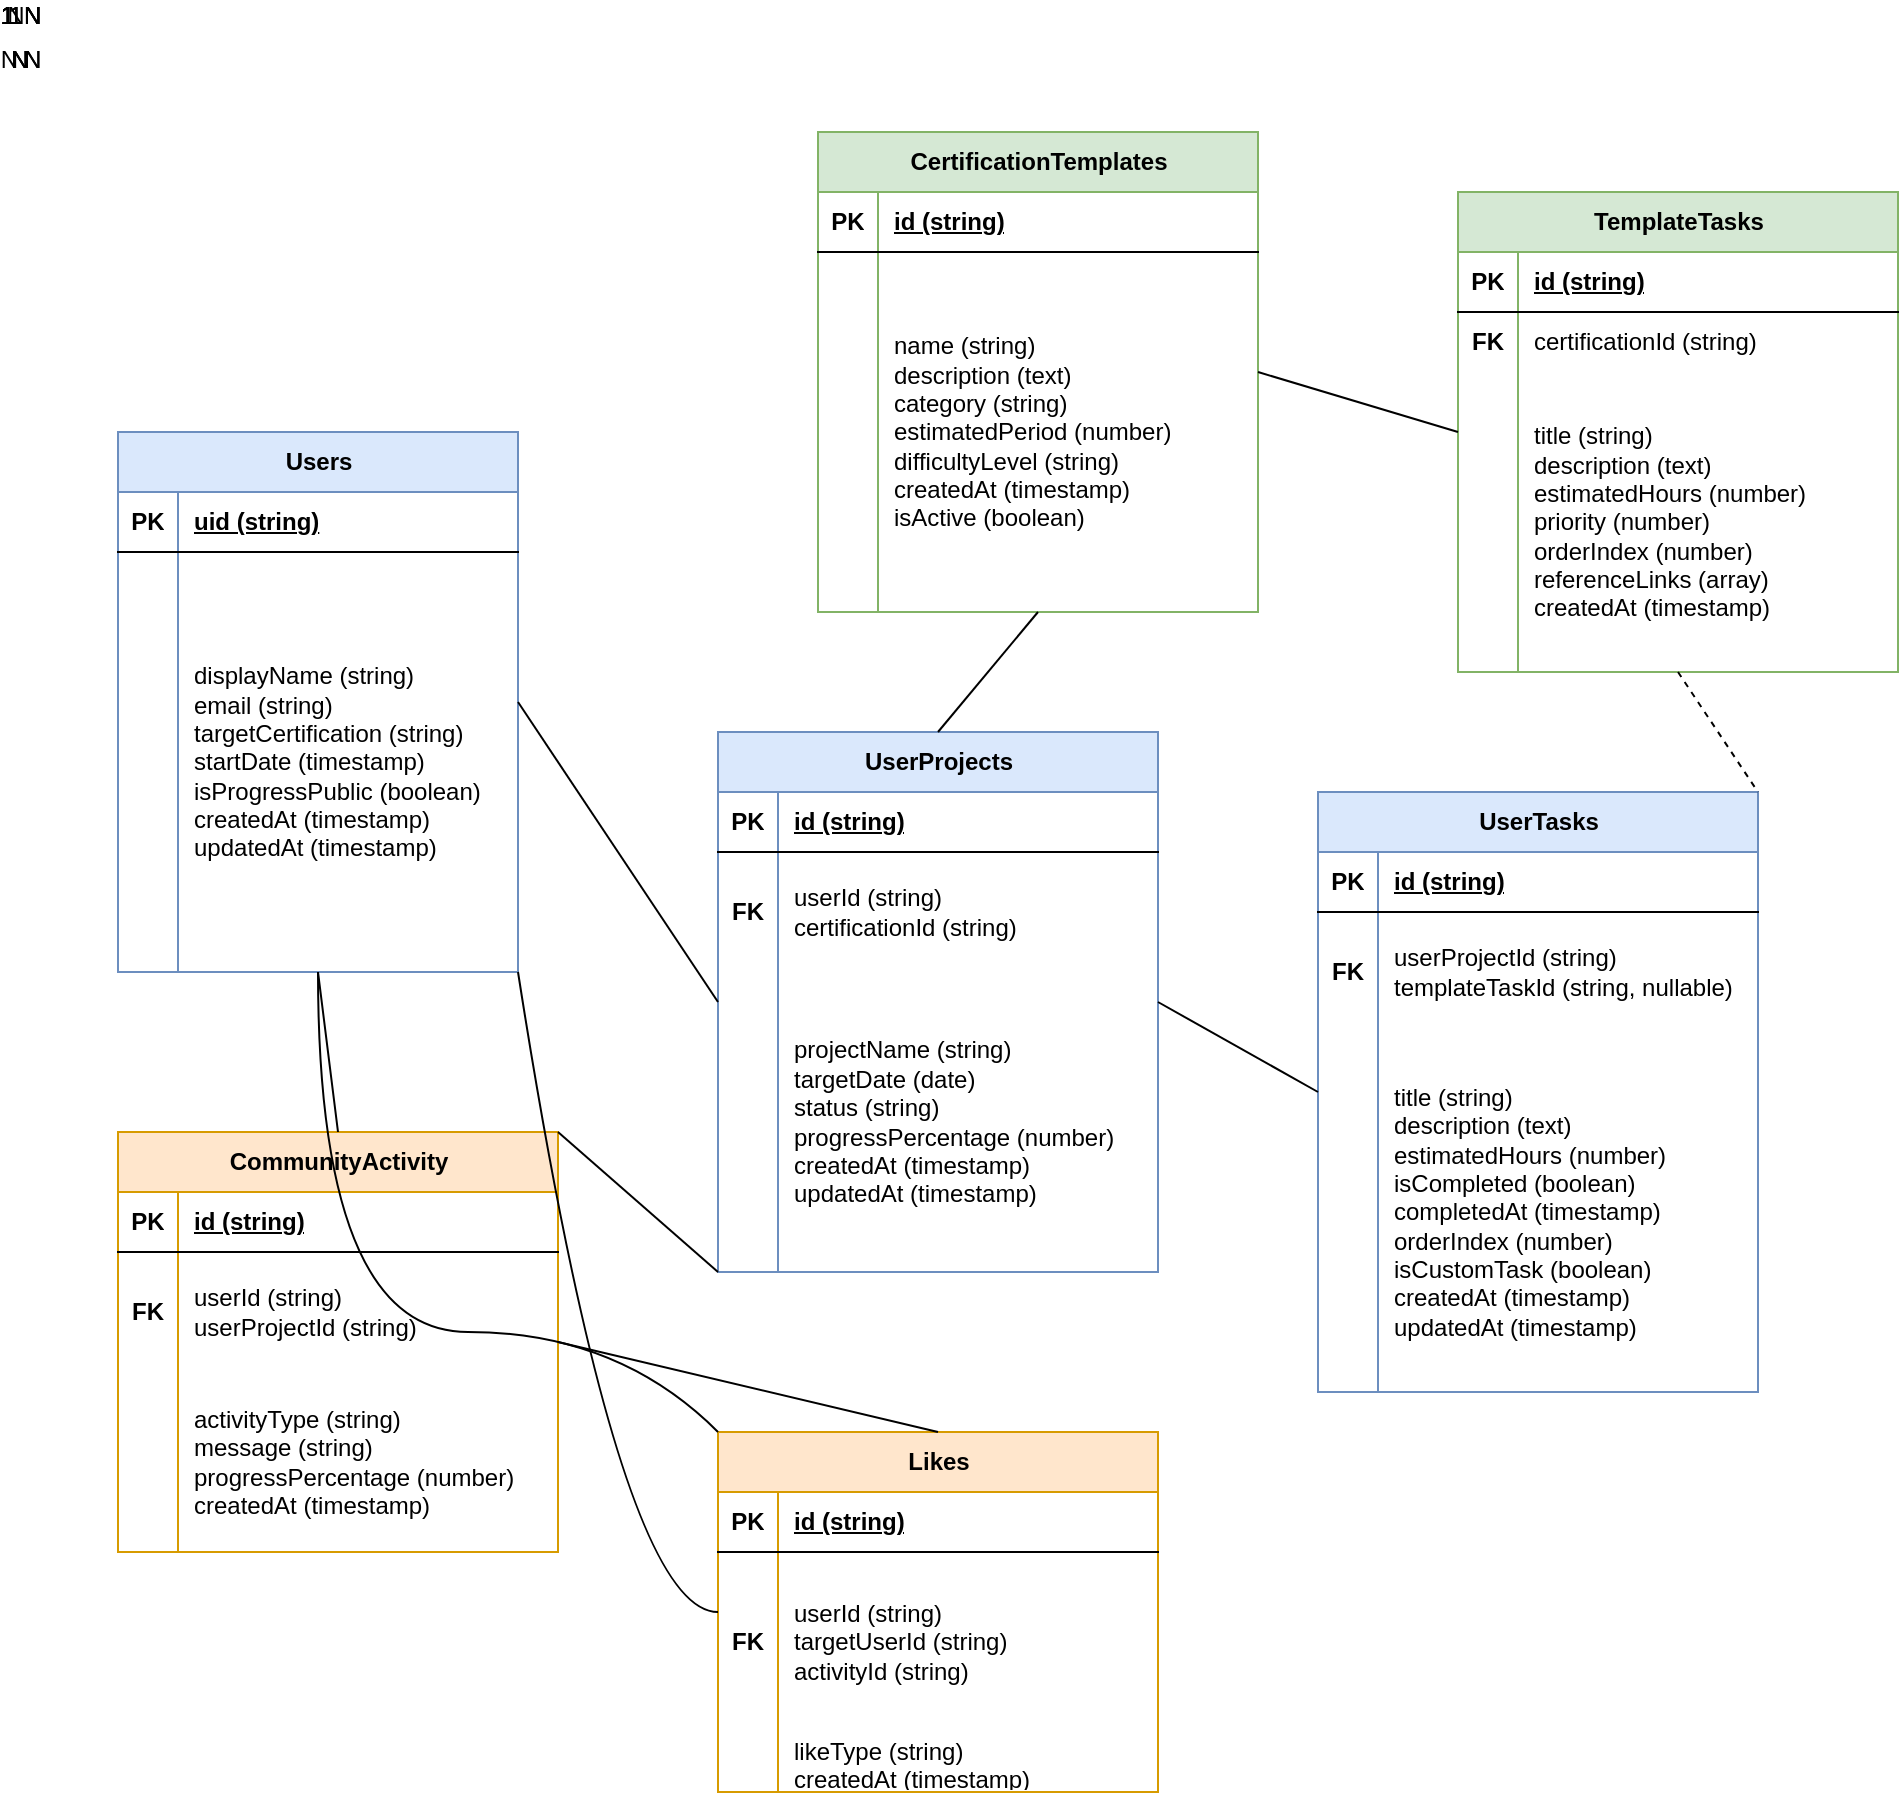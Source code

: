 <mxfile>
    <diagram id="_DZeZV4canNf_0KFYUl-" name="CertPath ER図">
        <mxGraphModel dx="1500" dy="900" grid="1" gridSize="10" guides="1" tooltips="1" connect="1" arrows="1" fold="1" page="1" pageScale="1" pageWidth="1169" pageHeight="827" math="0" shadow="0">
            <root>
                <mxCell id="0"/>
                <mxCell id="1" parent="0"/>
                
                <!-- Users Entity -->
                <mxCell id="users" value="Users" style="shape=table;startSize=30;container=1;collapsible=1;childLayout=tableLayout;fixedRows=1;rowLines=0;fontStyle=1;align=center;resizeLast=1;html=1;fillColor=#dae8fc;strokeColor=#6c8ebf;" vertex="1" parent="1">
                    <mxGeometry x="50" y="200" width="200" height="270" as="geometry"/>
                </mxCell>
                <mxCell id="users_pk" value="" style="shape=tableRow;horizontal=0;startSize=0;swimlaneHead=0;swimlaneBody=0;fillColor=none;collapsible=0;dropTarget=0;points=[[0,0.5],[1,0.5]];portConstraint=eastwest;top=0;left=0;right=0;bottom=1;" vertex="1" parent="users">
                    <mxGeometry y="30" width="200" height="30" as="geometry"/>
                </mxCell>
                <mxCell id="users_pk_label" value="PK" style="shape=partialRectangle;connectable=0;fillColor=none;top=0;left=0;bottom=0;right=0;fontStyle=1;overflow=hidden;whiteSpace=wrap;html=1;" vertex="1" parent="users_pk">
                    <mxGeometry width="30" height="30" as="geometry"/>
                </mxCell>
                <mxCell id="users_uid" value="uid (string)" style="shape=partialRectangle;connectable=0;fillColor=none;top=0;left=0;bottom=0;right=0;align=left;spacingLeft=6;fontStyle=5;overflow=hidden;whiteSpace=wrap;html=1;" vertex="1" parent="users_pk">
                    <mxGeometry x="30" width="170" height="30" as="geometry"/>
                </mxCell>
                <mxCell id="users_attrs" value="" style="shape=tableRow;horizontal=0;startSize=0;swimlaneHead=0;swimlaneBody=0;fillColor=none;collapsible=0;dropTarget=0;points=[[0,0.5],[1,0.5]];portConstraint=eastwest;top=0;left=0;right=0;bottom=0;" vertex="1" parent="users">
                    <mxGeometry y="60" width="200" height="210" as="geometry"/>
                </mxCell>
                <mxCell id="users_attrs_empty" value="" style="shape=partialRectangle;connectable=0;fillColor=none;top=0;left=0;bottom=0;right=0;overflow=hidden;whiteSpace=wrap;html=1;" vertex="1" parent="users_attrs">
                    <mxGeometry width="30" height="210" as="geometry"/>
                </mxCell>
                <mxCell id="users_attrs_list" value="displayName (string)&#10;email (string)&#10;targetCertification (string)&#10;startDate (timestamp)&#10;isProgressPublic (boolean)&#10;createdAt (timestamp)&#10;updatedAt (timestamp)" style="shape=partialRectangle;connectable=0;fillColor=none;top=0;left=0;bottom=0;right=0;align=left;spacingLeft=6;overflow=hidden;whiteSpace=wrap;html=1;" vertex="1" parent="users_attrs">
                    <mxGeometry x="30" width="170" height="210" as="geometry"/>
                </mxCell>

                <!-- CertificationTemplates Entity -->
                <mxCell id="cert_templates" value="CertificationTemplates" style="shape=table;startSize=30;container=1;collapsible=1;childLayout=tableLayout;fixedRows=1;rowLines=0;fontStyle=1;align=center;resizeLast=1;html=1;fillColor=#d5e8d4;strokeColor=#82b366;" vertex="1" parent="1">
                    <mxGeometry x="400" y="50" width="220" height="240" as="geometry"/>
                </mxCell>
                <mxCell id="cert_templates_pk" value="" style="shape=tableRow;horizontal=0;startSize=0;swimlaneHead=0;swimlaneBody=0;fillColor=none;collapsible=0;dropTarget=0;points=[[0,0.5],[1,0.5]];portConstraint=eastwest;top=0;left=0;right=0;bottom=1;" vertex="1" parent="cert_templates">
                    <mxGeometry y="30" width="220" height="30" as="geometry"/>
                </mxCell>
                <mxCell id="cert_templates_pk_label" value="PK" style="shape=partialRectangle;connectable=0;fillColor=none;top=0;left=0;bottom=0;right=0;fontStyle=1;overflow=hidden;whiteSpace=wrap;html=1;" vertex="1" parent="cert_templates_pk">
                    <mxGeometry width="30" height="30" as="geometry"/>
                </mxCell>
                <mxCell id="cert_templates_id" value="id (string)" style="shape=partialRectangle;connectable=0;fillColor=none;top=0;left=0;bottom=0;right=0;align=left;spacingLeft=6;fontStyle=5;overflow=hidden;whiteSpace=wrap;html=1;" vertex="1" parent="cert_templates_pk">
                    <mxGeometry x="30" width="190" height="30" as="geometry"/>
                </mxCell>
                <mxCell id="cert_templates_attrs" value="" style="shape=tableRow;horizontal=0;startSize=0;swimlaneHead=0;swimlaneBody=0;fillColor=none;collapsible=0;dropTarget=0;points=[[0,0.5],[1,0.5]];portConstraint=eastwest;top=0;left=0;right=0;bottom=0;" vertex="1" parent="cert_templates">
                    <mxGeometry y="60" width="220" height="180" as="geometry"/>
                </mxCell>
                <mxCell id="cert_templates_attrs_empty" value="" style="shape=partialRectangle;connectable=0;fillColor=none;top=0;left=0;bottom=0;right=0;overflow=hidden;whiteSpace=wrap;html=1;" vertex="1" parent="cert_templates_attrs">
                    <mxGeometry width="30" height="180" as="geometry"/>
                </mxCell>
                <mxCell id="cert_templates_attrs_list" value="name (string)&#10;description (text)&#10;category (string)&#10;estimatedPeriod (number)&#10;difficultyLevel (string)&#10;createdAt (timestamp)&#10;isActive (boolean)" style="shape=partialRectangle;connectable=0;fillColor=none;top=0;left=0;bottom=0;right=0;align=left;spacingLeft=6;overflow=hidden;whiteSpace=wrap;html=1;" vertex="1" parent="cert_templates_attrs">
                    <mxGeometry x="30" width="190" height="180" as="geometry"/>
                </mxCell>

                <!-- TemplateTasks Entity -->
                <mxCell id="template_tasks" value="TemplateTasks" style="shape=table;startSize=30;container=1;collapsible=1;childLayout=tableLayout;fixedRows=1;rowLines=0;fontStyle=1;align=center;resizeLast=1;html=1;fillColor=#d5e8d4;strokeColor=#82b366;" vertex="1" parent="1">
                    <mxGeometry x="720" y="80" width="220" height="240" as="geometry"/>
                </mxCell>
                <mxCell id="template_tasks_pk" value="" style="shape=tableRow;horizontal=0;startSize=0;swimlaneHead=0;swimlaneBody=0;fillColor=none;collapsible=0;dropTarget=0;points=[[0,0.5],[1,0.5]];portConstraint=eastwest;top=0;left=0;right=0;bottom=1;" vertex="1" parent="template_tasks">
                    <mxGeometry y="30" width="220" height="30" as="geometry"/>
                </mxCell>
                <mxCell id="template_tasks_pk_label" value="PK" style="shape=partialRectangle;connectable=0;fillColor=none;top=0;left=0;bottom=0;right=0;fontStyle=1;overflow=hidden;whiteSpace=wrap;html=1;" vertex="1" parent="template_tasks_pk">
                    <mxGeometry width="30" height="30" as="geometry"/>
                </mxCell>
                <mxCell id="template_tasks_id" value="id (string)" style="shape=partialRectangle;connectable=0;fillColor=none;top=0;left=0;bottom=0;right=0;align=left;spacingLeft=6;fontStyle=5;overflow=hidden;whiteSpace=wrap;html=1;" vertex="1" parent="template_tasks_pk">
                    <mxGeometry x="30" width="190" height="30" as="geometry"/>
                </mxCell>
                <mxCell id="template_tasks_fk" value="" style="shape=tableRow;horizontal=0;startSize=0;swimlaneHead=0;swimlaneBody=0;fillColor=none;collapsible=0;dropTarget=0;points=[[0,0.5],[1,0.5]];portConstraint=eastwest;top=0;left=0;right=0;bottom=0;" vertex="1" parent="template_tasks">
                    <mxGeometry y="60" width="220" height="30" as="geometry"/>
                </mxCell>
                <mxCell id="template_tasks_fk_label" value="FK" style="shape=partialRectangle;connectable=0;fillColor=none;top=0;left=0;bottom=0;right=0;fontStyle=1;overflow=hidden;whiteSpace=wrap;html=1;" vertex="1" parent="template_tasks_fk">
                    <mxGeometry width="30" height="30" as="geometry"/>
                </mxCell>
                <mxCell id="template_tasks_cert_id" value="certificationId (string)" style="shape=partialRectangle;connectable=0;fillColor=none;top=0;left=0;bottom=0;right=0;align=left;spacingLeft=6;overflow=hidden;whiteSpace=wrap;html=1;" vertex="1" parent="template_tasks_fk">
                    <mxGeometry x="30" width="190" height="30" as="geometry"/>
                </mxCell>
                <mxCell id="template_tasks_attrs" value="" style="shape=tableRow;horizontal=0;startSize=0;swimlaneHead=0;swimlaneBody=0;fillColor=none;collapsible=0;dropTarget=0;points=[[0,0.5],[1,0.5]];portConstraint=eastwest;top=0;left=0;right=0;bottom=0;" vertex="1" parent="template_tasks">
                    <mxGeometry y="90" width="220" height="150" as="geometry"/>
                </mxCell>
                <mxCell id="template_tasks_attrs_empty" value="" style="shape=partialRectangle;connectable=0;fillColor=none;top=0;left=0;bottom=0;right=0;overflow=hidden;whiteSpace=wrap;html=1;" vertex="1" parent="template_tasks_attrs">
                    <mxGeometry width="30" height="150" as="geometry"/>
                </mxCell>
                <mxCell id="template_tasks_attrs_list" value="title (string)&#10;description (text)&#10;estimatedHours (number)&#10;priority (number)&#10;orderIndex (number)&#10;referenceLinks (array)&#10;createdAt (timestamp)" style="shape=partialRectangle;connectable=0;fillColor=none;top=0;left=0;bottom=0;right=0;align=left;spacingLeft=6;overflow=hidden;whiteSpace=wrap;html=1;" vertex="1" parent="template_tasks_attrs">
                    <mxGeometry x="30" width="190" height="150" as="geometry"/>
                </mxCell>

                <!-- UserProjects Entity -->
                <mxCell id="user_projects" value="UserProjects" style="shape=table;startSize=30;container=1;collapsible=1;childLayout=tableLayout;fixedRows=1;rowLines=0;fontStyle=1;align=center;resizeLast=1;html=1;fillColor=#dae8fc;strokeColor=#6c8ebf;" vertex="1" parent="1">
                    <mxGeometry x="350" y="350" width="220" height="270" as="geometry"/>
                </mxCell>
                <mxCell id="user_projects_pk" value="" style="shape=tableRow;horizontal=0;startSize=0;swimlaneHead=0;swimlaneBody=0;fillColor=none;collapsible=0;dropTarget=0;points=[[0,0.5],[1,0.5]];portConstraint=eastwest;top=0;left=0;right=0;bottom=1;" vertex="1" parent="user_projects">
                    <mxGeometry y="30" width="220" height="30" as="geometry"/>
                </mxCell>
                <mxCell id="user_projects_pk_label" value="PK" style="shape=partialRectangle;connectable=0;fillColor=none;top=0;left=0;bottom=0;right=0;fontStyle=1;overflow=hidden;whiteSpace=wrap;html=1;" vertex="1" parent="user_projects_pk">
                    <mxGeometry width="30" height="30" as="geometry"/>
                </mxCell>
                <mxCell id="user_projects_id" value="id (string)" style="shape=partialRectangle;connectable=0;fillColor=none;top=0;left=0;bottom=0;right=0;align=left;spacingLeft=6;fontStyle=5;overflow=hidden;whiteSpace=wrap;html=1;" vertex="1" parent="user_projects_pk">
                    <mxGeometry x="30" width="190" height="30" as="geometry"/>
                </mxCell>
                <mxCell id="user_projects_fks" value="" style="shape=tableRow;horizontal=0;startSize=0;swimlaneHead=0;swimlaneBody=0;fillColor=none;collapsible=0;dropTarget=0;points=[[0,0.5],[1,0.5]];portConstraint=eastwest;top=0;left=0;right=0;bottom=0;" vertex="1" parent="user_projects">
                    <mxGeometry y="60" width="220" height="60" as="geometry"/>
                </mxCell>
                <mxCell id="user_projects_fks_label" value="FK" style="shape=partialRectangle;connectable=0;fillColor=none;top=0;left=0;bottom=0;right=0;fontStyle=1;overflow=hidden;whiteSpace=wrap;html=1;" vertex="1" parent="user_projects_fks">
                    <mxGeometry width="30" height="60" as="geometry"/>
                </mxCell>
                <mxCell id="user_projects_fks_list" value="userId (string)&#10;certificationId (string)" style="shape=partialRectangle;connectable=0;fillColor=none;top=0;left=0;bottom=0;right=0;align=left;spacingLeft=6;overflow=hidden;whiteSpace=wrap;html=1;" vertex="1" parent="user_projects_fks">
                    <mxGeometry x="30" width="190" height="60" as="geometry"/>
                </mxCell>
                <mxCell id="user_projects_attrs" value="" style="shape=tableRow;horizontal=0;startSize=0;swimlaneHead=0;swimlaneBody=0;fillColor=none;collapsible=0;dropTarget=0;points=[[0,0.5],[1,0.5]];portConstraint=eastwest;top=0;left=0;right=0;bottom=0;" vertex="1" parent="user_projects">
                    <mxGeometry y="120" width="220" height="150" as="geometry"/>
                </mxCell>
                <mxCell id="user_projects_attrs_empty" value="" style="shape=partialRectangle;connectable=0;fillColor=none;top=0;left=0;bottom=0;right=0;overflow=hidden;whiteSpace=wrap;html=1;" vertex="1" parent="user_projects_attrs">
                    <mxGeometry width="30" height="150" as="geometry"/>
                </mxCell>
                <mxCell id="user_projects_attrs_list" value="projectName (string)&#10;targetDate (date)&#10;status (string)&#10;progressPercentage (number)&#10;createdAt (timestamp)&#10;updatedAt (timestamp)" style="shape=partialRectangle;connectable=0;fillColor=none;top=0;left=0;bottom=0;right=0;align=left;spacingLeft=6;overflow=hidden;whiteSpace=wrap;html=1;" vertex="1" parent="user_projects_attrs">
                    <mxGeometry x="30" width="190" height="150" as="geometry"/>
                </mxCell>

                <!-- UserTasks Entity -->
                <mxCell id="user_tasks" value="UserTasks" style="shape=table;startSize=30;container=1;collapsible=1;childLayout=tableLayout;fixedRows=1;rowLines=0;fontStyle=1;align=center;resizeLast=1;html=1;fillColor=#dae8fc;strokeColor=#6c8ebf;" vertex="1" parent="1">
                    <mxGeometry x="650" y="380" width="220" height="300" as="geometry"/>
                </mxCell>
                <mxCell id="user_tasks_pk" value="" style="shape=tableRow;horizontal=0;startSize=0;swimlaneHead=0;swimlaneBody=0;fillColor=none;collapsible=0;dropTarget=0;points=[[0,0.5],[1,0.5]];portConstraint=eastwest;top=0;left=0;right=0;bottom=1;" vertex="1" parent="user_tasks">
                    <mxGeometry y="30" width="220" height="30" as="geometry"/>
                </mxCell>
                <mxCell id="user_tasks_pk_label" value="PK" style="shape=partialRectangle;connectable=0;fillColor=none;top=0;left=0;bottom=0;right=0;fontStyle=1;overflow=hidden;whiteSpace=wrap;html=1;" vertex="1" parent="user_tasks_pk">
                    <mxGeometry width="30" height="30" as="geometry"/>
                </mxCell>
                <mxCell id="user_tasks_id" value="id (string)" style="shape=partialRectangle;connectable=0;fillColor=none;top=0;left=0;bottom=0;right=0;align=left;spacingLeft=6;fontStyle=5;overflow=hidden;whiteSpace=wrap;html=1;" vertex="1" parent="user_tasks_pk">
                    <mxGeometry x="30" width="190" height="30" as="geometry"/>
                </mxCell>
                <mxCell id="user_tasks_fks" value="" style="shape=tableRow;horizontal=0;startSize=0;swimlaneHead=0;swimlaneBody=0;fillColor=none;collapsible=0;dropTarget=0;points=[[0,0.5],[1,0.5]];portConstraint=eastwest;top=0;left=0;right=0;bottom=0;" vertex="1" parent="user_tasks">
                    <mxGeometry y="60" width="220" height="60" as="geometry"/>
                </mxCell>
                <mxCell id="user_tasks_fks_label" value="FK" style="shape=partialRectangle;connectable=0;fillColor=none;top=0;left=0;bottom=0;right=0;fontStyle=1;overflow=hidden;whiteSpace=wrap;html=1;" vertex="1" parent="user_tasks_fks">
                    <mxGeometry width="30" height="60" as="geometry"/>
                </mxCell>
                <mxCell id="user_tasks_fks_list" value="userProjectId (string)&#10;templateTaskId (string, nullable)" style="shape=partialRectangle;connectable=0;fillColor=none;top=0;left=0;bottom=0;right=0;align=left;spacingLeft=6;overflow=hidden;whiteSpace=wrap;html=1;" vertex="1" parent="user_tasks_fks">
                    <mxGeometry x="30" width="190" height="60" as="geometry"/>
                </mxCell>
                <mxCell id="user_tasks_attrs" value="" style="shape=tableRow;horizontal=0;startSize=0;swimlaneHead=0;swimlaneBody=0;fillColor=none;collapsible=0;dropTarget=0;points=[[0,0.5],[1,0.5]];portConstraint=eastwest;top=0;left=0;right=0;bottom=0;" vertex="1" parent="user_tasks">
                    <mxGeometry y="120" width="220" height="180" as="geometry"/>
                </mxCell>
                <mxCell id="user_tasks_attrs_empty" value="" style="shape=partialRectangle;connectable=0;fillColor=none;top=0;left=0;bottom=0;right=0;overflow=hidden;whiteSpace=wrap;html=1;" vertex="1" parent="user_tasks_attrs">
                    <mxGeometry width="30" height="180" as="geometry"/>
                </mxCell>
                <mxCell id="user_tasks_attrs_list" value="title (string)&#10;description (text)&#10;estimatedHours (number)&#10;isCompleted (boolean)&#10;completedAt (timestamp)&#10;orderIndex (number)&#10;isCustomTask (boolean)&#10;createdAt (timestamp)&#10;updatedAt (timestamp)" style="shape=partialRectangle;connectable=0;fillColor=none;top=0;left=0;bottom=0;right=0;align=left;spacingLeft=6;overflow=hidden;whiteSpace=wrap;html=1;" vertex="1" parent="user_tasks_attrs">
                    <mxGeometry x="30" width="190" height="180" as="geometry"/>
                </mxCell>

                <!-- CommunityActivity Entity -->
                <mxCell id="community_activity" value="CommunityActivity" style="shape=table;startSize=30;container=1;collapsible=1;childLayout=tableLayout;fixedRows=1;rowLines=0;fontStyle=1;align=center;resizeLast=1;html=1;fillColor=#ffe6cc;strokeColor=#d79b00;" vertex="1" parent="1">
                    <mxGeometry x="50" y="550" width="220" height="210" as="geometry"/>
                </mxCell>
                <mxCell id="community_activity_pk" value="" style="shape=tableRow;horizontal=0;startSize=0;swimlaneHead=0;swimlaneBody=0;fillColor=none;collapsible=0;dropTarget=0;points=[[0,0.5],[1,0.5]];portConstraint=eastwest;top=0;left=0;right=0;bottom=1;" vertex="1" parent="community_activity">
                    <mxGeometry y="30" width="220" height="30" as="geometry"/>
                </mxCell>
                <mxCell id="community_activity_pk_label" value="PK" style="shape=partialRectangle;connectable=0;fillColor=none;top=0;left=0;bottom=0;right=0;fontStyle=1;overflow=hidden;whiteSpace=wrap;html=1;" vertex="1" parent="community_activity_pk">
                    <mxGeometry width="30" height="30" as="geometry"/>
                </mxCell>
                <mxCell id="community_activity_id" value="id (string)" style="shape=partialRectangle;connectable=0;fillColor=none;top=0;left=0;bottom=0;right=0;align=left;spacingLeft=6;fontStyle=5;overflow=hidden;whiteSpace=wrap;html=1;" vertex="1" parent="community_activity_pk">
                    <mxGeometry x="30" width="190" height="30" as="geometry"/>
                </mxCell>
                <mxCell id="community_activity_fks" value="" style="shape=tableRow;horizontal=0;startSize=0;swimlaneHead=0;swimlaneBody=0;fillColor=none;collapsible=0;dropTarget=0;points=[[0,0.5],[1,0.5]];portConstraint=eastwest;top=0;left=0;right=0;bottom=0;" vertex="1" parent="community_activity">
                    <mxGeometry y="60" width="220" height="60" as="geometry"/>
                </mxCell>
                <mxCell id="community_activity_fks_label" value="FK" style="shape=partialRectangle;connectable=0;fillColor=none;top=0;left=0;bottom=0;right=0;fontStyle=1;overflow=hidden;whiteSpace=wrap;html=1;" vertex="1" parent="community_activity_fks">
                    <mxGeometry width="30" height="60" as="geometry"/>
                </mxCell>
                <mxCell id="community_activity_fks_list" value="userId (string)&#10;userProjectId (string)" style="shape=partialRectangle;connectable=0;fillColor=none;top=0;left=0;bottom=0;right=0;align=left;spacingLeft=6;overflow=hidden;whiteSpace=wrap;html=1;" vertex="1" parent="community_activity_fks">
                    <mxGeometry x="30" width="190" height="60" as="geometry"/>
                </mxCell>
                <mxCell id="community_activity_attrs" value="" style="shape=tableRow;horizontal=0;startSize=0;swimlaneHead=0;swimlaneBody=0;fillColor=none;collapsible=0;dropTarget=0;points=[[0,0.5],[1,0.5]];portConstraint=eastwest;top=0;left=0;right=0;bottom=0;" vertex="1" parent="community_activity">
                    <mxGeometry y="120" width="220" height="90" as="geometry"/>
                </mxCell>
                <mxCell id="community_activity_attrs_empty" value="" style="shape=partialRectangle;connectable=0;fillColor=none;top=0;left=0;bottom=0;right=0;overflow=hidden;whiteSpace=wrap;html=1;" vertex="1" parent="community_activity_attrs">
                    <mxGeometry width="30" height="90" as="geometry"/>
                </mxCell>
                <mxCell id="community_activity_attrs_list" value="activityType (string)&#10;message (string)&#10;progressPercentage (number)&#10;createdAt (timestamp)" style="shape=partialRectangle;connectable=0;fillColor=none;top=0;left=0;bottom=0;right=0;align=left;spacingLeft=6;overflow=hidden;whiteSpace=wrap;html=1;" vertex="1" parent="community_activity_attrs">
                    <mxGeometry x="30" width="190" height="90" as="geometry"/>
                </mxCell>

                <!-- Likes Entity -->
                <mxCell id="likes" value="Likes" style="shape=table;startSize=30;container=1;collapsible=1;childLayout=tableLayout;fixedRows=1;rowLines=0;fontStyle=1;align=center;resizeLast=1;html=1;fillColor=#ffe6cc;strokeColor=#d79b00;" vertex="1" parent="1">
                    <mxGeometry x="350" y="700" width="220" height="180" as="geometry"/>
                </mxCell>
                <mxCell id="likes_pk" value="" style="shape=tableRow;horizontal=0;startSize=0;swimlaneHead=0;swimlaneBody=0;fillColor=none;collapsible=0;dropTarget=0;points=[[0,0.5],[1,0.5]];portConstraint=eastwest;top=0;left=0;right=0;bottom=1;" vertex="1" parent="likes">
                    <mxGeometry y="30" width="220" height="30" as="geometry"/>
                </mxCell>
                <mxCell id="likes_pk_label" value="PK" style="shape=partialRectangle;connectable=0;fillColor=none;top=0;left=0;bottom=0;right=0;fontStyle=1;overflow=hidden;whiteSpace=wrap;html=1;" vertex="1" parent="likes_pk">
                    <mxGeometry width="30" height="30" as="geometry"/>
                </mxCell>
                <mxCell id="likes_id" value="id (string)" style="shape=partialRectangle;connectable=0;fillColor=none;top=0;left=0;bottom=0;right=0;align=left;spacingLeft=6;fontStyle=5;overflow=hidden;whiteSpace=wrap;html=1;" vertex="1" parent="likes_pk">
                    <mxGeometry x="30" width="190" height="30" as="geometry"/>
                </mxCell>
                <mxCell id="likes_fks" value="" style="shape=tableRow;horizontal=0;startSize=0;swimlaneHead=0;swimlaneBody=0;fillColor=none;collapsible=0;dropTarget=0;points=[[0,0.5],[1,0.5]];portConstraint=eastwest;top=0;left=0;right=0;bottom=0;" vertex="1" parent="likes">
                    <mxGeometry y="60" width="220" height="90" as="geometry"/>
                </mxCell>
                <mxCell id="likes_fks_label" value="FK" style="shape=partialRectangle;connectable=0;fillColor=none;top=0;left=0;bottom=0;right=0;fontStyle=1;overflow=hidden;whiteSpace=wrap;html=1;" vertex="1" parent="likes_fks">
                    <mxGeometry width="30" height="90" as="geometry"/>
                </mxCell>
                <mxCell id="likes_fks_list" value="userId (string)&#10;targetUserId (string)&#10;activityId (string)" style="shape=partialRectangle;connectable=0;fillColor=none;top=0;left=0;bottom=0;right=0;align=left;spacingLeft=6;overflow=hidden;whiteSpace=wrap;html=1;" vertex="1" parent="likes_fks">
                    <mxGeometry x="30" width="190" height="90" as="geometry"/>
                </mxCell>
                <mxCell id="likes_attrs" value="" style="shape=tableRow;horizontal=0;startSize=0;swimlaneHead=0;swimlaneBody=0;fillColor=none;collapsible=0;dropTarget=0;points=[[0,0.5],[1,0.5]];portConstraint=eastwest;top=0;left=0;right=0;bottom=0;" vertex="1" parent="likes">
                    <mxGeometry y="150" width="220" height="30" as="geometry"/>
                </mxCell>
                <mxCell id="likes_attrs_empty" value="" style="shape=partialRectangle;connectable=0;fillColor=none;top=0;left=0;bottom=0;right=0;overflow=hidden;whiteSpace=wrap;html=1;" vertex="1" parent="likes_attrs">
                    <mxGeometry width="30" height="30" as="geometry"/>
                </mxCell>
                <mxCell id="likes_attrs_list" value="likeType (string)&#10;createdAt (timestamp)" style="shape=partialRectangle;connectable=0;fillColor=none;top=0;left=0;bottom=0;right=0;align=left;spacingLeft=6;overflow=hidden;whiteSpace=wrap;html=1;" vertex="1" parent="likes_attrs">
                    <mxGeometry x="30" width="190" height="30" as="geometry"/>
                </mxCell>

                <!-- Relationships -->
                <!-- Users → UserProjects (1:N) -->
                <mxCell id="rel_users_projects" value="" style="endArrow=none;html=1;rounded=0;exitX=1;exitY=0.5;exitDx=0;exitDy=0;entryX=0;entryY=0.5;entryDx=0;entryDy=0;" edge="1" parent="1" source="users" target="user_projects">
                    <mxGeometry width="50" height="50" relative="1" as="geometry">
                        <mxPoint x="250" y="335" as="sourcePoint"/>
                        <mxPoint x="300" y="285" as="targetPoint"/>
                    </mxGeometry>
                </mxCell>
                <mxCell id="rel_users_projects_card1" value="1" style="resizable=0;html=1;whiteSpace=wrap;align=right;verticalAlign=bottom;" connectable="0" vertex="1" parent="rel_users_projects">
                    <mxGeometry x="-1" as="geometry"/>
                </mxCell>
                <mxCell id="rel_users_projects_cardN" value="N" style="resizable=0;html=1;whiteSpace=wrap;align=left;verticalAlign=bottom;" connectable="0" vertex="1" parent="rel_users_projects">
                    <mxGeometry x="1" as="geometry"/>
                </mxCell>

                <!-- CertificationTemplates → UserProjects (1:N) -->
                <mxCell id="rel_cert_projects" value="" style="endArrow=none;html=1;rounded=0;exitX=0.5;exitY=1;exitDx=0;exitDy=0;entryX=0.5;entryY=0;entryDx=0;entryDy=0;" edge="1" parent="1" source="cert_templates" target="user_projects">
                    <mxGeometry width="50" height="50" relative="1" as="geometry">
                        <mxPoint x="510" y="290" as="sourcePoint"/>
                        <mxPoint x="460" y="350" as="targetPoint"/>
                    </mxGeometry>
                </mxCell>
                <mxCell id="rel_cert_projects_card1" value="1" style="resizable=0;html=1;whiteSpace=wrap;align=center;verticalAlign=bottom;" connectable="0" vertex="1" parent="rel_cert_projects">
                    <mxGeometry x="-1" as="geometry"/>
                </mxCell>
                <mxCell id="rel_cert_projects_cardN" value="N" style="resizable=0;html=1;whiteSpace=wrap;align=center;verticalAlign=top;" connectable="0" vertex="1" parent="rel_cert_projects">
                    <mxGeometry x="1" as="geometry"/>
                </mxCell>

                <!-- CertificationTemplates → TemplateTasks (1:N) -->
                <mxCell id="rel_cert_tasks" value="" style="endArrow=none;html=1;rounded=0;exitX=1;exitY=0.5;exitDx=0;exitDy=0;entryX=0;entryY=0.5;entryDx=0;entryDy=0;" edge="1" parent="1" source="cert_templates" target="template_tasks">
                    <mxGeometry width="50" height="50" relative="1" as="geometry">
                        <mxPoint x="620" y="170" as="sourcePoint"/>
                        <mxPoint x="720" y="200" as="targetPoint"/>
                    </mxGeometry>
                </mxCell>
                <mxCell id="rel_cert_tasks_card1" value="1" style="resizable=0;html=1;whiteSpace=wrap;align=right;verticalAlign=bottom;" connectable="0" vertex="1" parent="rel_cert_tasks">
                    <mxGeometry x="-1" as="geometry"/>
                </mxCell>
                <mxCell id="rel_cert_tasks_cardN" value="N" style="resizable=0;html=1;whiteSpace=wrap;align=left;verticalAlign=bottom;" connectable="0" vertex="1" parent="rel_cert_tasks">
                    <mxGeometry x="1" as="geometry"/>
                </mxCell>

                <!-- UserProjects → UserTasks (1:N) -->
                <mxCell id="rel_projects_tasks" value="" style="endArrow=none;html=1;rounded=0;exitX=1;exitY=0.5;exitDx=0;exitDy=0;entryX=0;entryY=0.5;entryDx=0;entryDy=0;" edge="1" parent="1" source="user_projects" target="user_tasks">
                    <mxGeometry width="50" height="50" relative="1" as="geometry">
                        <mxPoint x="570" y="485" as="sourcePoint"/>
                        <mxPoint x="650" y="530" as="targetPoint"/>
                    </mxGeometry>
                </mxCell>
                <mxCell id="rel_projects_tasks_card1" value="1" style="resizable=0;html=1;whiteSpace=wrap;align=right;verticalAlign=bottom;" connectable="0" vertex="1" parent="rel_projects_tasks">
                    <mxGeometry x="-1" as="geometry"/>
                </mxCell>
                <mxCell id="rel_projects_tasks_cardN" value="N" style="resizable=0;html=1;whiteSpace=wrap;align=left;verticalAlign=bottom;" connectable="0" vertex="1" parent="rel_projects_tasks">
                    <mxGeometry x="1" as="geometry"/>
                </mxCell>

                <!-- TemplateTasks ↔ UserTasks (N:N) -->
                <mxCell id="rel_template_user_tasks" value="" style="endArrow=none;html=1;rounded=0;exitX=0.5;exitY=1;exitDx=0;exitDy=0;entryX=1;entryY=0;entryDx=0;entryDy=0;dashed=1;" edge="1" parent="1" source="template_tasks" target="user_tasks">
                    <mxGeometry width="50" height="50" relative="1" as="geometry">
                        <mxPoint x="830" y="320" as="sourcePoint"/>
                        <mxPoint x="870" y="380" as="targetPoint"/>
                    </mxGeometry>
                </mxCell>
                <mxCell id="rel_template_user_tasks_cardN1" value="N" style="resizable=0;html=1;whiteSpace=wrap;align=center;verticalAlign=bottom;" connectable="0" vertex="1" parent="rel_template_user_tasks">
                    <mxGeometry x="-1" as="geometry"/>
                </mxCell>
                <mxCell id="rel_template_user_tasks_cardN2" value="N" style="resizable=0;html=1;whiteSpace=wrap;align=right;verticalAlign=top;" connectable="0" vertex="1" parent="rel_template_user_tasks">
                    <mxGeometry x="1" as="geometry"/>
                </mxCell>

                <!-- Users → CommunityActivity (1:N) -->
                <mxCell id="rel_users_activity" value="" style="endArrow=none;html=1;rounded=0;exitX=0.5;exitY=1;exitDx=0;exitDy=0;entryX=0.5;entryY=0;entryDx=0;entryDy=0;" edge="1" parent="1" source="users" target="community_activity">
                    <mxGeometry width="50" height="50" relative="1" as="geometry">
                        <mxPoint x="150" y="470" as="sourcePoint"/>
                        <mxPoint x="160" y="550" as="targetPoint"/>
                    </mxGeometry>
                </mxCell>
                <mxCell id="rel_users_activity_card1" value="1" style="resizable=0;html=1;whiteSpace=wrap;align=center;verticalAlign=bottom;" connectable="0" vertex="1" parent="rel_users_activity">
                    <mxGeometry x="-1" as="geometry"/>
                </mxCell>
                <mxCell id="rel_users_activity_cardN" value="N" style="resizable=0;html=1;whiteSpace=wrap;align=center;verticalAlign=top;" connectable="0" vertex="1" parent="rel_users_activity">
                    <mxGeometry x="1" as="geometry"/>
                </mxCell>

                <!-- UserProjects → CommunityActivity (1:N) -->
                <mxCell id="rel_projects_activity" value="" style="endArrow=none;html=1;rounded=0;exitX=0;exitY=1;exitDx=0;exitDy=0;entryX=1;entryY=0;entryDx=0;entryDy=0;" edge="1" parent="1" source="user_projects" target="community_activity">
                    <mxGeometry width="50" height="50" relative="1" as="geometry">
                        <mxPoint x="350" y="620" as="sourcePoint"/>
                        <mxPoint x="270" y="550" as="targetPoint"/>
                    </mxGeometry>
                </mxCell>
                <mxCell id="rel_projects_activity_card1" value="1" style="resizable=0;html=1;whiteSpace=wrap;align=right;verticalAlign=bottom;" connectable="0" vertex="1" parent="rel_projects_activity">
                    <mxGeometry x="-1" as="geometry"/>
                </mxCell>
                <mxCell id="rel_projects_activity_cardN" value="N" style="resizable=0;html=1;whiteSpace=wrap;align=left;verticalAlign=top;" connectable="0" vertex="1" parent="rel_projects_activity">
                    <mxGeometry x="1" as="geometry"/>
                </mxCell>

                <!-- Users → Likes (1:N) - as sender -->
                <mxCell id="rel_users_likes_sender" value="" style="endArrow=none;html=1;rounded=0;exitX=0.5;exitY=1;exitDx=0;exitDy=0;entryX=0;entryY=0;entryDx=0;entryDy=0;curved=1;" edge="1" parent="1" source="users" target="likes">
                    <mxGeometry width="50" height="50" relative="1" as="geometry">
                        <mxPoint x="150" y="470" as="sourcePoint"/>
                        <mxPoint x="350" y="700" as="targetPoint"/>
                        <Array as="points">
                            <mxPoint x="150" y="650"/>
                            <mxPoint x="300" y="650"/>
                        </Array>
                    </mxGeometry>
                </mxCell>
                <mxCell id="rel_users_likes_sender_card1" value="1" style="resizable=0;html=1;whiteSpace=wrap;align=center;verticalAlign=bottom;" connectable="0" vertex="1" parent="rel_users_likes_sender">
                    <mxGeometry x="-1" as="geometry"/>
                </mxCell>
                <mxCell id="rel_users_likes_sender_cardN" value="N" style="resizable=0;html=1;whiteSpace=wrap;align=left;verticalAlign=top;" connectable="0" vertex="1" parent="rel_users_likes_sender">
                    <mxGeometry x="1" as="geometry"/>
                </mxCell>

                <!-- Users → Likes (1:N) - as target -->
                <mxCell id="rel_users_likes_target" value="" style="endArrow=none;html=1;rounded=0;exitX=1;exitY=1;exitDx=0;exitDy=0;entryX=0;entryY=0.5;entryDx=0;entryDy=0;curved=1;" edge="1" parent="1" source="users" target="likes">
                    <mxGeometry width="50" height="50" relative="1" as="geometry">
                        <mxPoint x="250" y="470" as="sourcePoint"/>
                        <mxPoint x="350" y="790" as="targetPoint"/>
                        <Array as="points">
                            <mxPoint x="300" y="790"/>
                        </Array>
                    </mxGeometry>
                </mxCell>
                <mxCell id="rel_users_likes_target_card1" value="1" style="resizable=0;html=1;whiteSpace=wrap;align=right;verticalAlign=bottom;" connectable="0" vertex="1" parent="rel_users_likes_target">
                    <mxGeometry x="-1" as="geometry"/>
                </mxCell>
                <mxCell id="rel_users_likes_target_cardN" value="N" style="resizable=0;html=1;whiteSpace=wrap;align=left;verticalAlign=bottom;" connectable="0" vertex="1" parent="rel_users_likes_target">
                    <mxGeometry x="1" as="geometry"/>
                </mxCell>

                <!-- CommunityActivity → Likes (1:N) -->
                <mxCell id="rel_activity_likes" value="" style="endArrow=none;html=1;rounded=0;exitX=1;exitY=0.5;exitDx=0;exitDy=0;entryX=0.5;entryY=0;entryDx=0;entryDy=0;" edge="1" parent="1" source="community_activity" target="likes">
                    <mxGeometry width="50" height="50" relative="1" as="geometry">
                        <mxPoint x="270" y="655" as="sourcePoint"/>
                        <mxPoint x="460" y="700" as="targetPoint"/>
                    </mxGeometry>
                </mxCell>
                <mxCell id="rel_activity_likes_card1" value="1" style="resizable=0;html=1;whiteSpace=wrap;align=right;verticalAlign=bottom;" connectable="0" vertex="1" parent="rel_activity_likes">
                    <mxGeometry x="-1" as="geometry"/>
                </mxCell>
                <mxCell id="rel_activity_likes_cardN" value="N" style="resizable=0;html=1;whiteSpace=wrap;align=center;verticalAlign=top;" connectable="0" vertex="1" parent="rel_activity_likes">
                    <mxGeometry x="1" as="geometry"/>
                </mxCell>

            </root>
        </mxGraphModel>
    </diagram>
</mxfile>